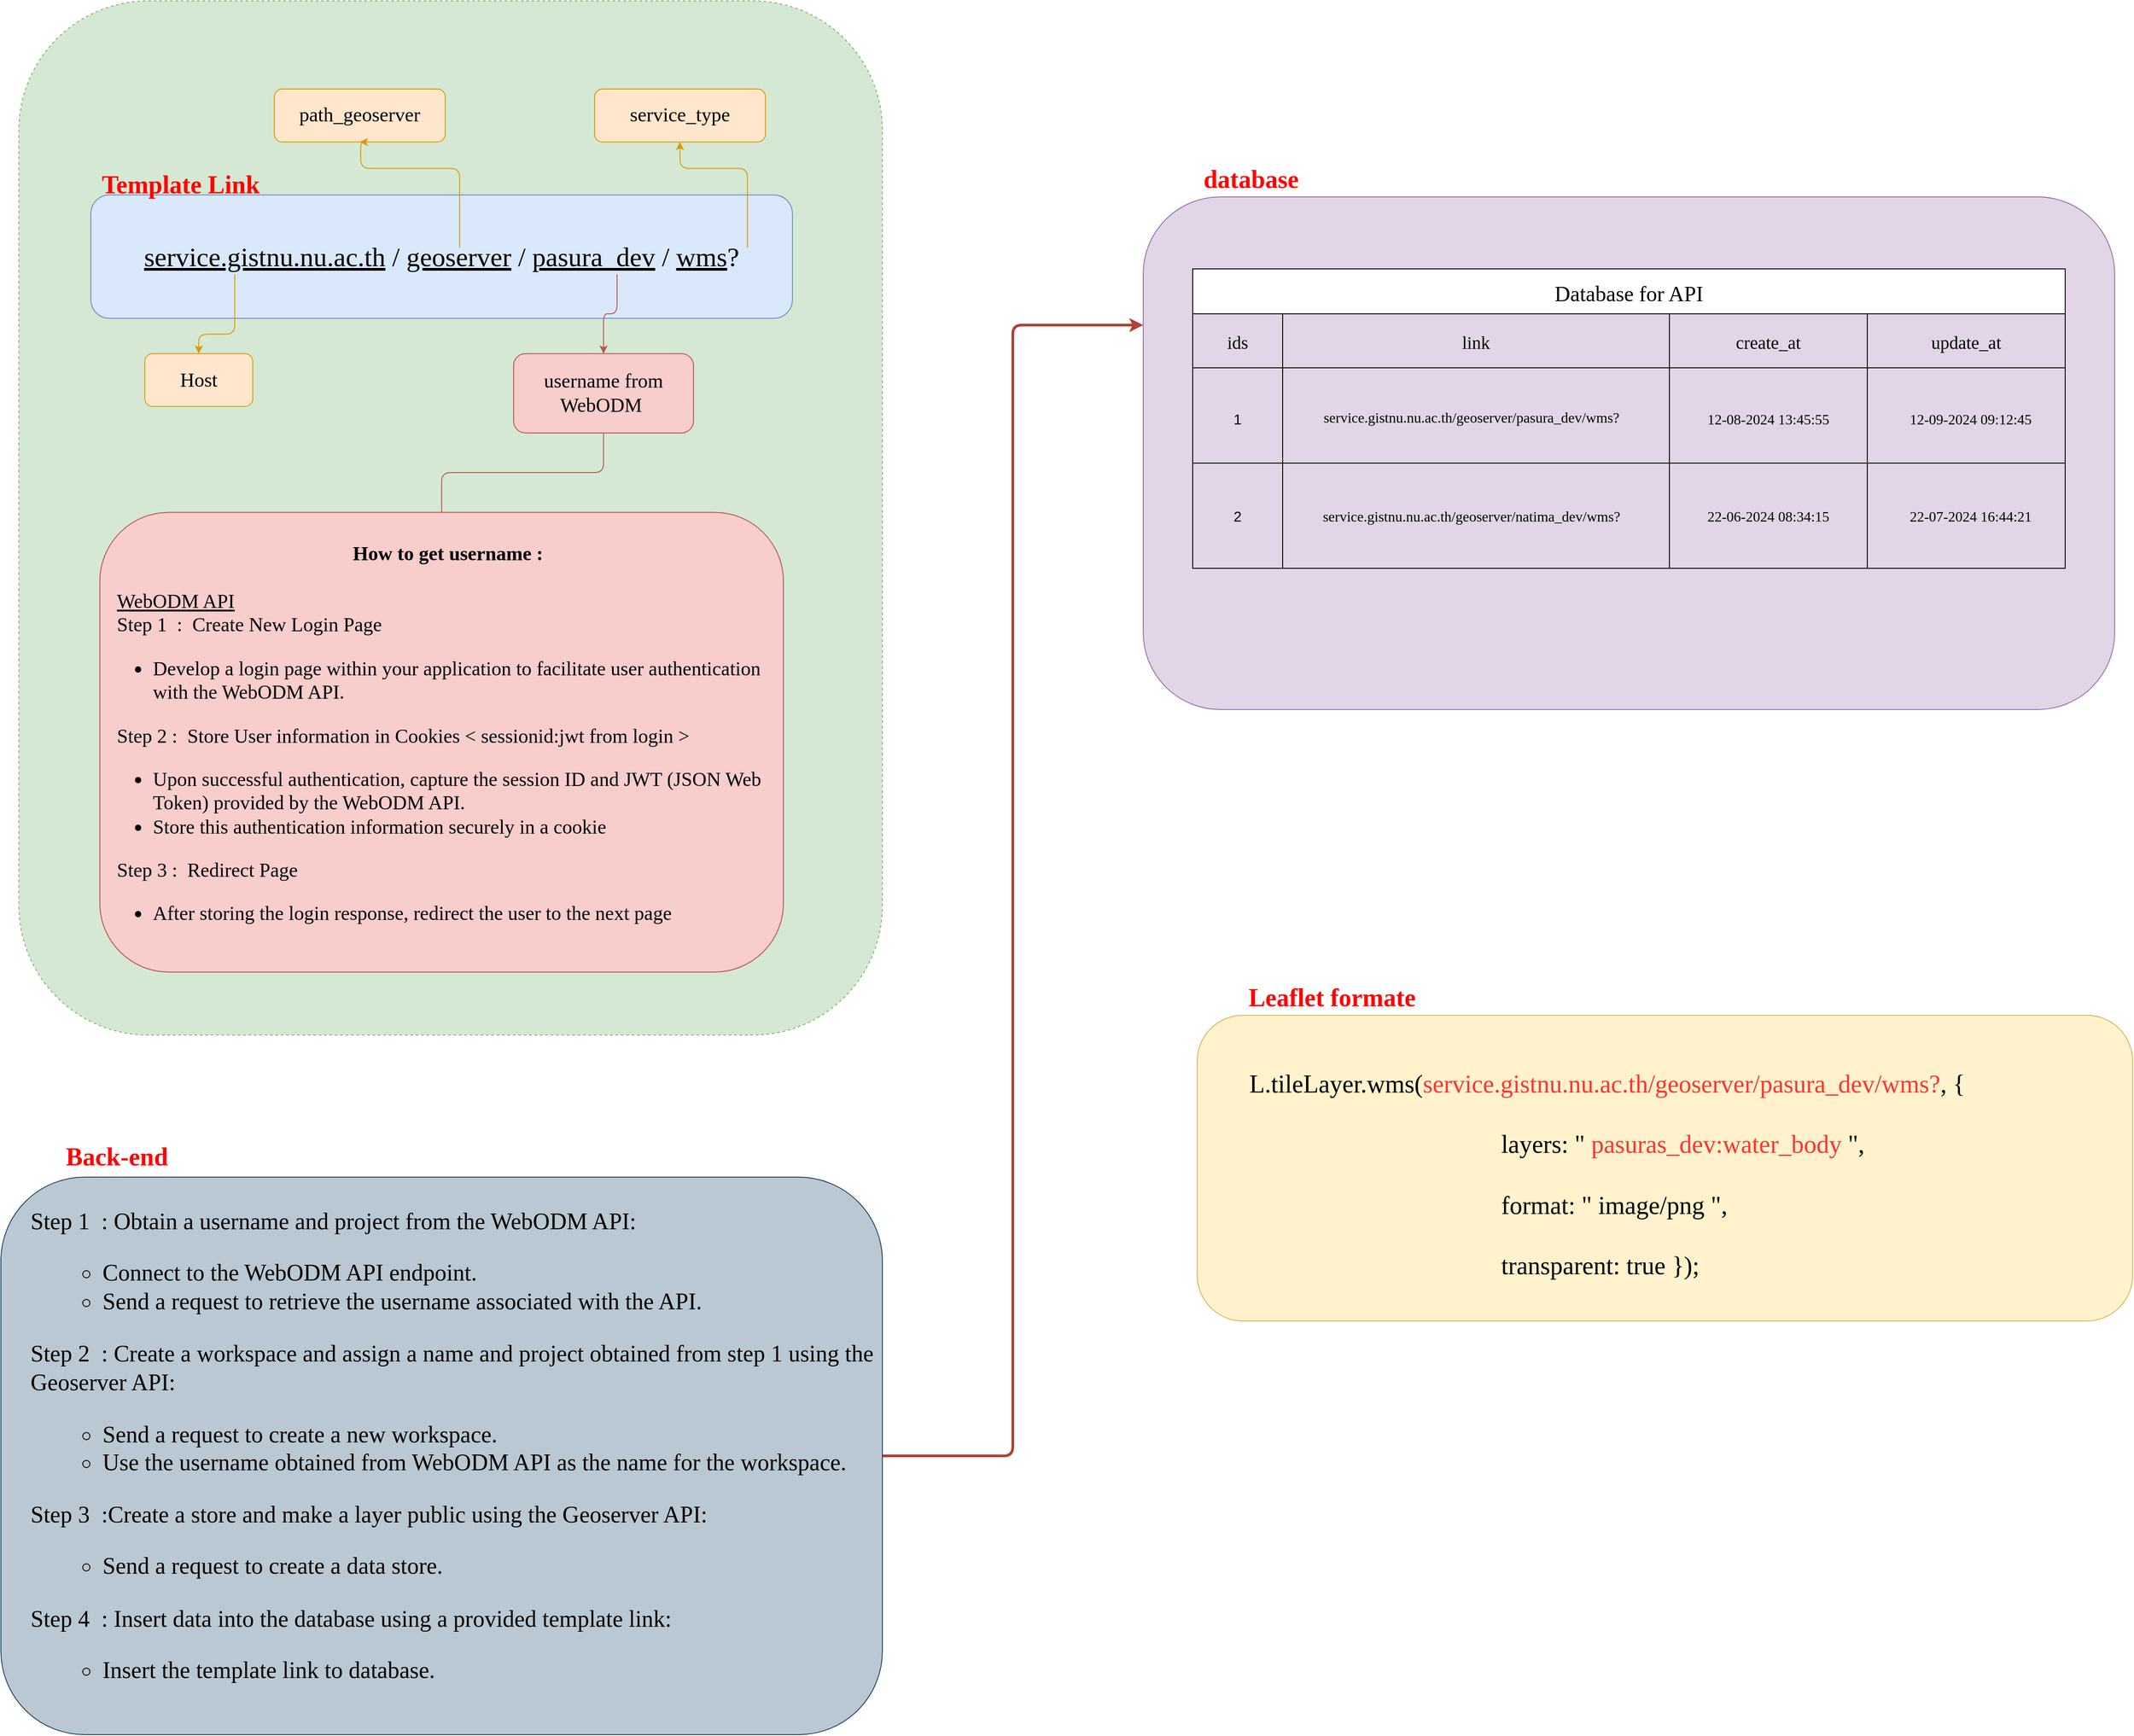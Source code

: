 <mxfile version="24.2.8" type="github">
  <diagram name="Page-1" id="D-a-eieVtsCvVFc8nxiY">
    <mxGraphModel dx="3004" dy="1317" grid="1" gridSize="10" guides="1" tooltips="1" connect="1" arrows="1" fold="1" page="1" pageScale="1" pageWidth="827" pageHeight="1169" math="0" shadow="0">
      <root>
        <mxCell id="0" />
        <mxCell id="1" parent="0" />
        <mxCell id="LGXkmmJbCQYHeZerWq-j-21" value="" style="group;fontFamily=K2D;fontSource=https%3A%2F%2Ffonts.googleapis.com%2Fcss%3Ffamily%3DK2D;" vertex="1" connectable="0" parent="1">
          <mxGeometry x="-50" y="32" width="960" height="1150" as="geometry" />
        </mxCell>
        <mxCell id="LGXkmmJbCQYHeZerWq-j-20" value="" style="rounded=1;whiteSpace=wrap;html=1;dashed=1;fillColor=#d5e8d4;strokeColor=#82b366;fontFamily=K2D;fontSource=https%3A%2F%2Ffonts.googleapis.com%2Fcss%3Ffamily%3DK2D;" vertex="1" parent="LGXkmmJbCQYHeZerWq-j-21">
          <mxGeometry width="960" height="1150" as="geometry" />
        </mxCell>
        <mxCell id="LGXkmmJbCQYHeZerWq-j-2" value="Host" style="rounded=1;whiteSpace=wrap;html=1;fillColor=#ffe6cc;strokeColor=#d79b00;fontFamily=K2D;fontSource=https%3A%2F%2Ffonts.googleapis.com%2Fcss%3Ffamily%3DK2D;fontSize=22;" vertex="1" parent="LGXkmmJbCQYHeZerWq-j-21">
          <mxGeometry x="140" y="392.212" width="120" height="58.832" as="geometry" />
        </mxCell>
        <mxCell id="LGXkmmJbCQYHeZerWq-j-3" value="path_geoserver" style="rounded=1;whiteSpace=wrap;html=1;fillColor=#ffe6cc;strokeColor=#d79b00;fontFamily=K2D;fontSource=https%3A%2F%2Ffonts.googleapis.com%2Fcss%3Ffamily%3DK2D;fontSize=22;" vertex="1" parent="LGXkmmJbCQYHeZerWq-j-21">
          <mxGeometry x="284" y="98.053" width="190" height="58.832" as="geometry" />
        </mxCell>
        <mxCell id="LGXkmmJbCQYHeZerWq-j-19" style="edgeStyle=orthogonalEdgeStyle;rounded=1;orthogonalLoop=1;jettySize=auto;html=1;fillColor=#f8cecc;strokeColor=#b85450;curved=0;endArrow=none;endFill=0;fontFamily=K2D;fontSource=https%3A%2F%2Ffonts.googleapis.com%2Fcss%3Ffamily%3DK2D;" edge="1" parent="LGXkmmJbCQYHeZerWq-j-21" source="LGXkmmJbCQYHeZerWq-j-4" target="LGXkmmJbCQYHeZerWq-j-18">
          <mxGeometry relative="1" as="geometry" />
        </mxCell>
        <mxCell id="LGXkmmJbCQYHeZerWq-j-4" value="username from WebODM&amp;nbsp;" style="rounded=1;whiteSpace=wrap;html=1;fillColor=#f8cecc;strokeColor=#b85450;fontFamily=K2D;fontSource=https%3A%2F%2Ffonts.googleapis.com%2Fcss%3Ffamily%3DK2D;fontSize=22;" vertex="1" parent="LGXkmmJbCQYHeZerWq-j-21">
          <mxGeometry x="550" y="392.212" width="200" height="88.248" as="geometry" />
        </mxCell>
        <mxCell id="LGXkmmJbCQYHeZerWq-j-5" value="service_type" style="rounded=1;whiteSpace=wrap;html=1;fillColor=#ffe6cc;strokeColor=#d79b00;fontFamily=K2D;fontSource=https%3A%2F%2Ffonts.googleapis.com%2Fcss%3Ffamily%3DK2D;fontSize=22;" vertex="1" parent="LGXkmmJbCQYHeZerWq-j-21">
          <mxGeometry x="640" y="98.053" width="190" height="58.832" as="geometry" />
        </mxCell>
        <mxCell id="LGXkmmJbCQYHeZerWq-j-12" value="" style="group;fontFamily=K2D;fontSource=https%3A%2F%2Ffonts.googleapis.com%2Fcss%3Ffamily%3DK2D;" vertex="1" connectable="0" parent="LGXkmmJbCQYHeZerWq-j-21">
          <mxGeometry x="80" y="215.717" width="780" height="137.274" as="geometry" />
        </mxCell>
        <mxCell id="LGXkmmJbCQYHeZerWq-j-1" value="&lt;font data-font-src=&quot;https://fonts.googleapis.com/css?family=K2D&quot; style=&quot;font-size: 30px;&quot;&gt;&lt;u&gt;service.gistnu.nu.ac.th&lt;/u&gt; / &lt;u&gt;geoserver&lt;/u&gt; / &lt;u&gt;pasura_dev&lt;/u&gt; / &lt;u&gt;wms&lt;/u&gt;?&lt;/font&gt;" style="rounded=1;whiteSpace=wrap;html=1;fillColor=#dae8fc;strokeColor=#6c8ebf;fontSize=30;fontFamily=K2D;fontSource=https%3A%2F%2Ffonts.googleapis.com%2Fcss%3Ffamily%3DK2D;" vertex="1" parent="LGXkmmJbCQYHeZerWq-j-12">
          <mxGeometry width="780" height="137.274" as="geometry" />
        </mxCell>
        <mxCell id="LGXkmmJbCQYHeZerWq-j-7" value="" style="rounded=1;whiteSpace=wrap;html=1;fillColor=none;dashed=1;strokeColor=none;fontFamily=K2D;fontSource=https%3A%2F%2Ffonts.googleapis.com%2Fcss%3Ffamily%3DK2D;" vertex="1" parent="LGXkmmJbCQYHeZerWq-j-12">
          <mxGeometry y="39.221" width="320" height="49.027" as="geometry" />
        </mxCell>
        <mxCell id="LGXkmmJbCQYHeZerWq-j-8" value="" style="rounded=1;whiteSpace=wrap;html=1;fillColor=none;dashed=1;strokeColor=none;fontFamily=K2D;fontSource=https%3A%2F%2Ffonts.googleapis.com%2Fcss%3Ffamily%3DK2D;" vertex="1" parent="LGXkmmJbCQYHeZerWq-j-12">
          <mxGeometry x="340" y="58.832" width="140" height="49.027" as="geometry" />
        </mxCell>
        <mxCell id="LGXkmmJbCQYHeZerWq-j-9" value="" style="rounded=1;whiteSpace=wrap;html=1;fillColor=none;dashed=1;strokeColor=none;fontFamily=K2D;fontSource=https%3A%2F%2Ffonts.googleapis.com%2Fcss%3Ffamily%3DK2D;" vertex="1" parent="LGXkmmJbCQYHeZerWq-j-12">
          <mxGeometry x="500" y="39.221" width="170" height="49.027" as="geometry" />
        </mxCell>
        <mxCell id="LGXkmmJbCQYHeZerWq-j-11" value="" style="rounded=1;whiteSpace=wrap;html=1;fillColor=none;dashed=1;strokeColor=none;fontFamily=K2D;fontSource=https%3A%2F%2Ffonts.googleapis.com%2Fcss%3Ffamily%3DK2D;" vertex="1" parent="LGXkmmJbCQYHeZerWq-j-12">
          <mxGeometry x="690" y="58.832" width="80" height="44.124" as="geometry" />
        </mxCell>
        <mxCell id="LGXkmmJbCQYHeZerWq-j-13" style="edgeStyle=orthogonalEdgeStyle;rounded=1;orthogonalLoop=1;jettySize=auto;html=1;exitX=0.5;exitY=1;exitDx=0;exitDy=0;curved=0;fillColor=#ffe6cc;strokeColor=#d79b00;fontFamily=K2D;fontSource=https%3A%2F%2Ffonts.googleapis.com%2Fcss%3Ffamily%3DK2D;" edge="1" parent="LGXkmmJbCQYHeZerWq-j-21" source="LGXkmmJbCQYHeZerWq-j-7" target="LGXkmmJbCQYHeZerWq-j-2">
          <mxGeometry relative="1" as="geometry">
            <Array as="points">
              <mxPoint x="240" y="370.641" />
              <mxPoint x="200" y="370.641" />
            </Array>
          </mxGeometry>
        </mxCell>
        <mxCell id="LGXkmmJbCQYHeZerWq-j-14" style="edgeStyle=orthogonalEdgeStyle;rounded=1;orthogonalLoop=1;jettySize=auto;html=1;exitX=0.5;exitY=0;exitDx=0;exitDy=0;fillColor=#ffe6cc;strokeColor=#d79b00;curved=0;entryX=0.5;entryY=1;entryDx=0;entryDy=0;fontFamily=K2D;fontSource=https%3A%2F%2Ffonts.googleapis.com%2Fcss%3Ffamily%3DK2D;" edge="1" parent="LGXkmmJbCQYHeZerWq-j-21" source="LGXkmmJbCQYHeZerWq-j-8" target="LGXkmmJbCQYHeZerWq-j-3">
          <mxGeometry relative="1" as="geometry">
            <Array as="points">
              <mxPoint x="490" y="186.301" />
              <mxPoint x="380" y="186.301" />
            </Array>
          </mxGeometry>
        </mxCell>
        <mxCell id="LGXkmmJbCQYHeZerWq-j-15" style="edgeStyle=orthogonalEdgeStyle;rounded=1;orthogonalLoop=1;jettySize=auto;html=1;exitX=0.5;exitY=1;exitDx=0;exitDy=0;curved=0;fillColor=#f8cecc;strokeColor=#b85450;fontFamily=K2D;fontSource=https%3A%2F%2Ffonts.googleapis.com%2Fcss%3Ffamily%3DK2D;" edge="1" parent="LGXkmmJbCQYHeZerWq-j-21" source="LGXkmmJbCQYHeZerWq-j-9" target="LGXkmmJbCQYHeZerWq-j-4">
          <mxGeometry relative="1" as="geometry" />
        </mxCell>
        <mxCell id="LGXkmmJbCQYHeZerWq-j-17" style="edgeStyle=orthogonalEdgeStyle;rounded=1;orthogonalLoop=1;jettySize=auto;html=1;exitX=0.5;exitY=0;exitDx=0;exitDy=0;entryX=0.5;entryY=1;entryDx=0;entryDy=0;curved=0;fillColor=#ffe6cc;strokeColor=#d79b00;fontFamily=K2D;fontSource=https%3A%2F%2Ffonts.googleapis.com%2Fcss%3Ffamily%3DK2D;" edge="1" parent="LGXkmmJbCQYHeZerWq-j-21" source="LGXkmmJbCQYHeZerWq-j-11" target="LGXkmmJbCQYHeZerWq-j-5">
          <mxGeometry relative="1" as="geometry">
            <Array as="points">
              <mxPoint x="810" y="186.301" />
              <mxPoint x="735" y="186.301" />
            </Array>
          </mxGeometry>
        </mxCell>
        <mxCell id="LGXkmmJbCQYHeZerWq-j-18" value="&lt;div style=&quot;&quot;&gt;&lt;b&gt;How to get username :&lt;/b&gt;&lt;/div&gt;&lt;div style=&quot;&quot;&gt;&lt;br&gt;&lt;/div&gt;&lt;div style=&quot;text-align: left;&quot;&gt;&lt;u&gt;WebODM API&lt;/u&gt;&lt;/div&gt;&lt;div style=&quot;text-align: left;&quot;&gt;Step 1 &amp;nbsp;: &amp;nbsp;Create New Login Page&lt;/div&gt;&lt;div style=&quot;text-align: left;&quot;&gt;&lt;ul&gt;&lt;li style=&quot;border: 0px solid rgb(227, 227, 227); box-sizing: border-box; --tw-border-spacing-x: 0; --tw-border-spacing-y: 0; --tw-translate-x: 0; --tw-translate-y: 0; --tw-rotate: 0; --tw-skew-x: 0; --tw-skew-y: 0; --tw-scale-x: 1; --tw-scale-y: 1; --tw-pan-x: ; --tw-pan-y: ; --tw-pinch-zoom: ; --tw-scroll-snap-strictness: proximity; --tw-gradient-from-position: ; --tw-gradient-via-position: ; --tw-gradient-to-position: ; --tw-ordinal: ; --tw-slashed-zero: ; --tw-numeric-figure: ; --tw-numeric-spacing: ; --tw-numeric-fraction: ; --tw-ring-inset: ; --tw-ring-offset-width: 0px; --tw-ring-offset-color: #fff; --tw-ring-color: rgba(69,89,164,0.5); --tw-ring-offset-shadow: 0 0 transparent; --tw-ring-shadow: 0 0 transparent; --tw-shadow: 0 0 transparent; --tw-shadow-colored: 0 0 transparent; --tw-blur: ; --tw-brightness: ; --tw-contrast: ; --tw-grayscale: ; --tw-hue-rotate: ; --tw-invert: ; --tw-saturate: ; --tw-sepia: ; --tw-drop-shadow: ; --tw-backdrop-blur: ; --tw-backdrop-brightness: ; --tw-backdrop-contrast: ; --tw-backdrop-grayscale: ; --tw-backdrop-hue-rotate: ; --tw-backdrop-invert: ; --tw-backdrop-opacity: ; --tw-backdrop-saturate: ; --tw-backdrop-sepia: ; --tw-contain-size: ; --tw-contain-layout: ; --tw-contain-paint: ; --tw-contain-style: ; margin-bottom: 0px; margin-top: 0px; padding-left: 0px;&quot;&gt;Develop a login page within your application to facilitate user authentication with the WebODM API.&lt;/li&gt;&lt;/ul&gt;&lt;/div&gt;&lt;div style=&quot;text-align: left;&quot;&gt;Step 2 : &amp;nbsp;Store User information in Cookies &amp;lt; sessionid:jwt from login &amp;gt;&lt;/div&gt;&lt;div style=&quot;text-align: left;&quot;&gt;&lt;ul&gt;&lt;li style=&quot;border: 0px solid rgb(227, 227, 227); box-sizing: border-box; --tw-border-spacing-x: 0; --tw-border-spacing-y: 0; --tw-translate-x: 0; --tw-translate-y: 0; --tw-rotate: 0; --tw-skew-x: 0; --tw-skew-y: 0; --tw-scale-x: 1; --tw-scale-y: 1; --tw-pan-x: ; --tw-pan-y: ; --tw-pinch-zoom: ; --tw-scroll-snap-strictness: proximity; --tw-gradient-from-position: ; --tw-gradient-via-position: ; --tw-gradient-to-position: ; --tw-ordinal: ; --tw-slashed-zero: ; --tw-numeric-figure: ; --tw-numeric-spacing: ; --tw-numeric-fraction: ; --tw-ring-inset: ; --tw-ring-offset-width: 0px; --tw-ring-offset-color: #fff; --tw-ring-color: rgba(69,89,164,0.5); --tw-ring-offset-shadow: 0 0 transparent; --tw-ring-shadow: 0 0 transparent; --tw-shadow: 0 0 transparent; --tw-shadow-colored: 0 0 transparent; --tw-blur: ; --tw-brightness: ; --tw-contrast: ; --tw-grayscale: ; --tw-hue-rotate: ; --tw-invert: ; --tw-saturate: ; --tw-sepia: ; --tw-drop-shadow: ; --tw-backdrop-blur: ; --tw-backdrop-brightness: ; --tw-backdrop-contrast: ; --tw-backdrop-grayscale: ; --tw-backdrop-hue-rotate: ; --tw-backdrop-invert: ; --tw-backdrop-opacity: ; --tw-backdrop-saturate: ; --tw-backdrop-sepia: ; --tw-contain-size: ; --tw-contain-layout: ; --tw-contain-paint: ; --tw-contain-style: ; margin-bottom: 0px; margin-top: 0px; padding-left: 0px;&quot;&gt;Upon successful authentication, capture the session ID and JWT (JSON Web Token) provided by the WebODM API.&lt;/li&gt;&lt;li style=&quot;border: 0px solid rgb(227, 227, 227); box-sizing: border-box; --tw-border-spacing-x: 0; --tw-border-spacing-y: 0; --tw-translate-x: 0; --tw-translate-y: 0; --tw-rotate: 0; --tw-skew-x: 0; --tw-skew-y: 0; --tw-scale-x: 1; --tw-scale-y: 1; --tw-pan-x: ; --tw-pan-y: ; --tw-pinch-zoom: ; --tw-scroll-snap-strictness: proximity; --tw-gradient-from-position: ; --tw-gradient-via-position: ; --tw-gradient-to-position: ; --tw-ordinal: ; --tw-slashed-zero: ; --tw-numeric-figure: ; --tw-numeric-spacing: ; --tw-numeric-fraction: ; --tw-ring-inset: ; --tw-ring-offset-width: 0px; --tw-ring-offset-color: #fff; --tw-ring-color: rgba(69,89,164,0.5); --tw-ring-offset-shadow: 0 0 transparent; --tw-ring-shadow: 0 0 transparent; --tw-shadow: 0 0 transparent; --tw-shadow-colored: 0 0 transparent; --tw-blur: ; --tw-brightness: ; --tw-contrast: ; --tw-grayscale: ; --tw-hue-rotate: ; --tw-invert: ; --tw-saturate: ; --tw-sepia: ; --tw-drop-shadow: ; --tw-backdrop-blur: ; --tw-backdrop-brightness: ; --tw-backdrop-contrast: ; --tw-backdrop-grayscale: ; --tw-backdrop-hue-rotate: ; --tw-backdrop-invert: ; --tw-backdrop-opacity: ; --tw-backdrop-saturate: ; --tw-backdrop-sepia: ; --tw-contain-size: ; --tw-contain-layout: ; --tw-contain-paint: ; --tw-contain-style: ; margin-bottom: 0px; margin-top: 0px; padding-left: 0px;&quot;&gt;Store this authentication information securely in a cookie&lt;/li&gt;&lt;/ul&gt;&lt;/div&gt;&lt;div style=&quot;text-align: left;&quot;&gt;Step 3 : &amp;nbsp;Redirect Page&lt;/div&gt;&lt;div style=&quot;text-align: left;&quot;&gt;&lt;ul&gt;&lt;li&gt;After storing the login response, redirect the user to the next page&lt;br&gt;&lt;/li&gt;&lt;/ul&gt;&lt;/div&gt;" style="rounded=1;whiteSpace=wrap;html=1;fillColor=#f8cecc;strokeColor=#b85450;fontFamily=K2D;fontSource=https%3A%2F%2Ffonts.googleapis.com%2Fcss%3Ffamily%3DK2D;fontSize=22;spacingLeft=18;spacingTop=4;spacingRight=4;" vertex="1" parent="LGXkmmJbCQYHeZerWq-j-21">
          <mxGeometry x="90" y="568.71" width="760" height="511.29" as="geometry" />
        </mxCell>
        <mxCell id="LGXkmmJbCQYHeZerWq-j-24" value="&lt;font data-font-src=&quot;https://fonts.googleapis.com/css?family=K2D&quot;&gt;&lt;font data-font-src=&quot;https://fonts.googleapis.com/css?family=K2D&quot; style=&quot;font-size: 28px;&quot;&gt;Template&amp;nbsp;&lt;/font&gt;&lt;span style=&quot;font-size: 28px;&quot;&gt;Link&lt;/span&gt;&lt;/font&gt;" style="text;html=1;align=center;verticalAlign=middle;whiteSpace=wrap;rounded=1;fillColor=none;strokeColor=none;fontColor=#FF0000;fontStyle=1;fontFamily=K2D;fontSource=https%3A%2F%2Ffonts.googleapis.com%2Fcss%3Ffamily%3DK2D;" vertex="1" parent="LGXkmmJbCQYHeZerWq-j-21">
          <mxGeometry x="80" y="184.34" width="200" height="39.221" as="geometry" />
        </mxCell>
        <mxCell id="LGXkmmJbCQYHeZerWq-j-107" value="" style="group" vertex="1" connectable="0" parent="1">
          <mxGeometry x="1260" y="1120" width="1040" height="380" as="geometry" />
        </mxCell>
        <mxCell id="LGXkmmJbCQYHeZerWq-j-23" value="&lt;br&gt;&lt;div&gt;&lt;font&gt;&lt;span style=&quot;font-size: 28px;&quot;&gt;&lt;div&gt;&amp;nbsp; &amp;nbsp; &amp;nbsp; &amp;nbsp; L.tileLayer.wms(&lt;font color=&quot;#ff3333&quot;&gt;service.gistnu.nu.ac.th/geoserver/pasura_dev/wms?&lt;/font&gt;, {&lt;/div&gt;&lt;div&gt;&lt;br&gt;&lt;/div&gt;&lt;div&gt;&amp;nbsp; &amp;nbsp; &amp;nbsp;&lt;span style=&quot;white-space: pre;&quot;&gt;&#x9;&lt;span style=&quot;white-space: pre;&quot;&gt;&#x9;&lt;span style=&quot;white-space: pre;&quot;&gt;&#x9;&lt;span style=&quot;white-space: pre;&quot;&gt;&#x9;&lt;span style=&quot;white-space: pre;&quot;&gt;&#x9;&lt;span style=&quot;white-space: pre;&quot;&gt;&#x9;&lt;/span&gt;&lt;/span&gt;&lt;/span&gt;&lt;/span&gt;&lt;/span&gt;&lt;/span&gt;layers: &quot; &lt;font color=&quot;#ff3333&quot;&gt;pasuras_dev:water_body&lt;/font&gt; &quot;,&lt;/div&gt;&lt;div&gt;&lt;br&gt;&lt;/div&gt;&lt;/span&gt;&lt;span style=&quot;font-size: 28px;&quot;&gt;&lt;div&gt;&lt;span style=&quot;white-space: pre;&quot;&gt;&lt;span style=&quot;white-space: pre;&quot;&gt;&lt;span style=&quot;white-space: pre;&quot;&gt;&lt;span style=&quot;white-space: pre;&quot;&gt;&#x9;&lt;span style=&quot;white-space: pre;&quot;&gt;&#x9;&lt;span style=&quot;white-space: pre;&quot;&gt;&#x9;&lt;span style=&quot;white-space: pre;&quot;&gt;&#x9;&lt;span style=&quot;white-space: pre;&quot;&gt;&#x9;&lt;span style=&quot;white-space: pre;&quot;&gt;&#x9;&lt;/span&gt;&lt;/span&gt;&lt;/span&gt;&lt;/span&gt;&lt;/span&gt;&lt;/span&gt;&lt;/span&gt;&lt;/span&gt;&lt;/span&gt;format: &quot; image/png &quot;,&lt;/div&gt;&lt;div&gt;&amp;nbsp;&amp;nbsp;&lt;/div&gt;&lt;div&gt;&amp;nbsp; &lt;span style=&quot;white-space: pre;&quot;&gt;&#x9;&lt;span style=&quot;white-space: pre;&quot;&gt;&#x9;&lt;span style=&quot;white-space: pre;&quot;&gt;&#x9;&lt;span style=&quot;white-space: pre;&quot;&gt;&#x9;&lt;span style=&quot;white-space: pre;&quot;&gt;&#x9;&lt;span style=&quot;white-space: pre;&quot;&gt;&#x9;&lt;/span&gt;&lt;/span&gt;&lt;/span&gt;&lt;/span&gt;&lt;/span&gt;&lt;/span&gt;transparent: true });&lt;/div&gt;&lt;/span&gt;&lt;/font&gt;&lt;/div&gt;" style="rounded=1;whiteSpace=wrap;html=1;fillColor=#fff2cc;strokeColor=#d6b656;fontFamily=K2D;fontSource=https%3A%2F%2Ffonts.googleapis.com%2Fcss%3Ffamily%3DK2D;align=left;" vertex="1" parent="LGXkmmJbCQYHeZerWq-j-107">
          <mxGeometry y="40" width="1040" height="340" as="geometry" />
        </mxCell>
        <mxCell id="LGXkmmJbCQYHeZerWq-j-106" value="&lt;span style=&quot;font-size: 28px;&quot;&gt;Leaflet formate&lt;/span&gt;" style="text;html=1;align=center;verticalAlign=middle;whiteSpace=wrap;rounded=1;fillColor=none;strokeColor=none;fontColor=#FF0000;fontStyle=1;fontFamily=K2D;fontSource=https%3A%2F%2Ffonts.googleapis.com%2Fcss%3Ffamily%3DK2D;" vertex="1" parent="LGXkmmJbCQYHeZerWq-j-107">
          <mxGeometry x="30" width="240" height="40" as="geometry" />
        </mxCell>
        <mxCell id="LGXkmmJbCQYHeZerWq-j-109" value="" style="group" vertex="1" connectable="0" parent="1">
          <mxGeometry x="1200" y="210" width="1080" height="610" as="geometry" />
        </mxCell>
        <mxCell id="LGXkmmJbCQYHeZerWq-j-105" value="" style="group" vertex="1" connectable="0" parent="LGXkmmJbCQYHeZerWq-j-109">
          <mxGeometry y="40" width="1080" height="570" as="geometry" />
        </mxCell>
        <mxCell id="LGXkmmJbCQYHeZerWq-j-22" value="&lt;div&gt;&lt;font&gt;&lt;span style=&quot;font-size: 11px;&quot;&gt;&lt;br&gt;&lt;/span&gt;&lt;/font&gt;&lt;/div&gt;&lt;div&gt;&lt;font style=&quot;font-size: 28px;&quot;&gt;&lt;span style=&quot;&quot;&gt;&lt;br&gt;&lt;/span&gt;&lt;/font&gt;&lt;/div&gt;" style="rounded=1;whiteSpace=wrap;html=1;verticalAlign=top;fontFamily=K2D;fontSource=https%3A%2F%2Ffonts.googleapis.com%2Fcss%3Ffamily%3DK2D;fillColor=#e1d5e7;strokeColor=#9673a6;" vertex="1" parent="LGXkmmJbCQYHeZerWq-j-105">
          <mxGeometry width="1080" height="570" as="geometry" />
        </mxCell>
        <mxCell id="LGXkmmJbCQYHeZerWq-j-46" value="Database for API" style="shape=table;childLayout=tableLayout;startSize=50;collapsible=0;recursiveResize=0;expand=0;fontSize=24;fontFamily=K2D;fontSource=https%3A%2F%2Ffonts.googleapis.com%2Fcss%3Ffamily%3DK2D;" vertex="1" parent="LGXkmmJbCQYHeZerWq-j-105">
          <mxGeometry x="55" y="80" width="970" height="333" as="geometry" />
        </mxCell>
        <mxCell id="LGXkmmJbCQYHeZerWq-j-47" value="" style="shape=tableRow;horizontal=0;swimlaneHead=0;swimlaneBody=0;top=0;left=0;strokeColor=inherit;bottom=0;right=0;dropTarget=0;fontStyle=0;fillColor=none;points=[[0,0.5],[1,0.5]];portConstraint=eastwest;startSize=0;collapsible=0;recursiveResize=0;expand=0;fontSize=16;fontFamily=K2D;fontSource=https%3A%2F%2Ffonts.googleapis.com%2Fcss%3Ffamily%3DK2D;" vertex="1" parent="LGXkmmJbCQYHeZerWq-j-46">
          <mxGeometry y="50" width="970" height="166" as="geometry" />
        </mxCell>
        <mxCell id="LGXkmmJbCQYHeZerWq-j-48" value="ids" style="swimlane;swimlaneHead=0;swimlaneBody=0;fontStyle=0;strokeColor=inherit;connectable=0;fillColor=none;startSize=60;collapsible=0;recursiveResize=0;expand=0;fontSize=20;fontFamily=K2D;fontSource=https%3A%2F%2Ffonts.googleapis.com%2Fcss%3Ffamily%3DK2D;" vertex="1" parent="LGXkmmJbCQYHeZerWq-j-47">
          <mxGeometry width="100" height="166" as="geometry">
            <mxRectangle width="100" height="166" as="alternateBounds" />
          </mxGeometry>
        </mxCell>
        <mxCell id="LGXkmmJbCQYHeZerWq-j-95" value="&lt;font style=&quot;font-size: 16px;&quot;&gt;1&lt;/font&gt;" style="text;html=1;align=center;verticalAlign=middle;whiteSpace=wrap;rounded=0;fontSize=13;" vertex="1" parent="LGXkmmJbCQYHeZerWq-j-48">
          <mxGeometry y="101.5" width="100" height="30" as="geometry" />
        </mxCell>
        <mxCell id="LGXkmmJbCQYHeZerWq-j-49" value="link" style="swimlane;swimlaneHead=0;swimlaneBody=0;fontStyle=0;strokeColor=inherit;connectable=0;fillColor=none;startSize=60;collapsible=0;recursiveResize=0;expand=0;fontSize=20;fontFamily=K2D;fontSource=https%3A%2F%2Ffonts.googleapis.com%2Fcss%3Ffamily%3DK2D;" vertex="1" parent="LGXkmmJbCQYHeZerWq-j-47">
          <mxGeometry x="100" width="430" height="166" as="geometry">
            <mxRectangle width="430" height="166" as="alternateBounds" />
          </mxGeometry>
        </mxCell>
        <mxCell id="LGXkmmJbCQYHeZerWq-j-98" value="&lt;font style=&quot;font-size: 16px;&quot;&gt;&lt;span style=&quot;font-family: K2D;&quot;&gt;service.gistnu.nu.ac.th&lt;/span&gt;&lt;span style=&quot;font-family: K2D;&quot;&gt;/&lt;/span&gt;&lt;span style=&quot;font-family: K2D;&quot;&gt;geoserver&lt;/span&gt;&lt;span style=&quot;font-family: K2D;&quot;&gt;/&lt;/span&gt;&lt;span style=&quot;font-family: K2D;&quot;&gt;pasura_dev&lt;/span&gt;&lt;span style=&quot;font-family: K2D;&quot;&gt;/&lt;/span&gt;&lt;span style=&quot;font-family: K2D;&quot;&gt;wms&lt;/span&gt;&lt;span style=&quot;font-family: K2D;&quot;&gt;?&lt;/span&gt;&lt;/font&gt;" style="text;html=1;align=center;verticalAlign=middle;whiteSpace=wrap;rounded=0;fontSize=13;" vertex="1" parent="LGXkmmJbCQYHeZerWq-j-49">
          <mxGeometry y="100" width="420" height="30" as="geometry" />
        </mxCell>
        <mxCell id="LGXkmmJbCQYHeZerWq-j-50" value="create_at" style="swimlane;swimlaneHead=0;swimlaneBody=0;fontStyle=0;strokeColor=inherit;connectable=0;fillColor=none;startSize=60;collapsible=0;recursiveResize=0;expand=0;fontSize=20;fontFamily=K2D;fontSource=https%3A%2F%2Ffonts.googleapis.com%2Fcss%3Ffamily%3DK2D;" vertex="1" parent="LGXkmmJbCQYHeZerWq-j-47">
          <mxGeometry x="530" width="220" height="166" as="geometry">
            <mxRectangle width="220" height="166" as="alternateBounds" />
          </mxGeometry>
        </mxCell>
        <mxCell id="LGXkmmJbCQYHeZerWq-j-100" value="&lt;font size=&quot;3&quot; face=&quot;K2D&quot;&gt;12-08-2024 13:45:55&lt;/font&gt;" style="text;html=1;align=center;verticalAlign=middle;whiteSpace=wrap;rounded=0;fontSize=13;" vertex="1" parent="LGXkmmJbCQYHeZerWq-j-50">
          <mxGeometry x="25" y="101.5" width="170" height="30" as="geometry" />
        </mxCell>
        <mxCell id="LGXkmmJbCQYHeZerWq-j-87" value="update_at" style="swimlane;swimlaneHead=0;swimlaneBody=0;fontStyle=0;strokeColor=inherit;connectable=0;fillColor=none;startSize=60;collapsible=0;recursiveResize=0;expand=0;fontSize=20;fontFamily=K2D;fontSource=https%3A%2F%2Ffonts.googleapis.com%2Fcss%3Ffamily%3DK2D;" vertex="1" parent="LGXkmmJbCQYHeZerWq-j-47">
          <mxGeometry x="750" width="220" height="166" as="geometry">
            <mxRectangle width="220" height="166" as="alternateBounds" />
          </mxGeometry>
        </mxCell>
        <mxCell id="LGXkmmJbCQYHeZerWq-j-103" value="&lt;font size=&quot;3&quot; face=&quot;K2D&quot;&gt;12-09-2024 09:12:45&lt;/font&gt;" style="text;html=1;align=center;verticalAlign=middle;whiteSpace=wrap;rounded=0;fontSize=13;" vertex="1" parent="LGXkmmJbCQYHeZerWq-j-87">
          <mxGeometry x="30" y="101.5" width="170" height="30" as="geometry" />
        </mxCell>
        <mxCell id="LGXkmmJbCQYHeZerWq-j-51" value="" style="shape=tableRow;horizontal=0;swimlaneHead=0;swimlaneBody=0;top=0;left=0;strokeColor=inherit;bottom=0;right=0;dropTarget=0;fontStyle=0;fillColor=none;points=[[0,0.5],[1,0.5]];portConstraint=eastwest;startSize=0;collapsible=0;recursiveResize=0;expand=0;fontSize=16;fontFamily=K2D;fontSource=https%3A%2F%2Ffonts.googleapis.com%2Fcss%3Ffamily%3DK2D;" vertex="1" parent="LGXkmmJbCQYHeZerWq-j-46">
          <mxGeometry y="216" width="970" height="117" as="geometry" />
        </mxCell>
        <mxCell id="LGXkmmJbCQYHeZerWq-j-52" value="" style="swimlane;swimlaneHead=0;swimlaneBody=0;fontStyle=0;connectable=0;strokeColor=inherit;fillColor=none;startSize=0;collapsible=0;recursiveResize=0;expand=0;fontSize=16;fontFamily=K2D;fontSource=https%3A%2F%2Ffonts.googleapis.com%2Fcss%3Ffamily%3DK2D;" vertex="1" parent="LGXkmmJbCQYHeZerWq-j-51">
          <mxGeometry width="100" height="117" as="geometry">
            <mxRectangle width="100" height="117" as="alternateBounds" />
          </mxGeometry>
        </mxCell>
        <mxCell id="LGXkmmJbCQYHeZerWq-j-97" value="&lt;font style=&quot;font-size: 16px;&quot;&gt;2&lt;/font&gt;" style="text;html=1;align=center;verticalAlign=middle;whiteSpace=wrap;rounded=0;fontSize=13;" vertex="1" parent="LGXkmmJbCQYHeZerWq-j-52">
          <mxGeometry y="43.5" width="100" height="30" as="geometry" />
        </mxCell>
        <mxCell id="LGXkmmJbCQYHeZerWq-j-53" value="" style="swimlane;swimlaneHead=0;swimlaneBody=0;fontStyle=0;connectable=0;strokeColor=inherit;fillColor=none;startSize=0;collapsible=0;recursiveResize=0;expand=0;fontSize=20;fontFamily=K2D;fontSource=https%3A%2F%2Ffonts.googleapis.com%2Fcss%3Ffamily%3DK2D;" vertex="1" parent="LGXkmmJbCQYHeZerWq-j-51">
          <mxGeometry x="100" width="430" height="117" as="geometry">
            <mxRectangle width="430" height="117" as="alternateBounds" />
          </mxGeometry>
        </mxCell>
        <mxCell id="LGXkmmJbCQYHeZerWq-j-99" value="&lt;font style=&quot;font-size: 16px;&quot;&gt;&lt;span style=&quot;font-family: K2D;&quot;&gt;service.gistnu.nu.ac.th&lt;/span&gt;&lt;span style=&quot;font-family: K2D;&quot;&gt;/&lt;/span&gt;&lt;span style=&quot;font-family: K2D;&quot;&gt;geoserver&lt;/span&gt;&lt;span style=&quot;font-family: K2D;&quot;&gt;/natima&lt;/span&gt;&lt;span style=&quot;font-family: K2D;&quot;&gt;_dev&lt;/span&gt;&lt;span style=&quot;font-family: K2D;&quot;&gt;/&lt;/span&gt;&lt;span style=&quot;font-family: K2D;&quot;&gt;wms&lt;/span&gt;&lt;span style=&quot;font-family: K2D;&quot;&gt;?&lt;/span&gt;&lt;/font&gt;" style="text;html=1;align=center;verticalAlign=middle;whiteSpace=wrap;rounded=0;fontSize=13;" vertex="1" parent="LGXkmmJbCQYHeZerWq-j-53">
          <mxGeometry y="43.5" width="420" height="30" as="geometry" />
        </mxCell>
        <mxCell id="LGXkmmJbCQYHeZerWq-j-54" value="" style="swimlane;swimlaneHead=0;swimlaneBody=0;fontStyle=0;connectable=0;strokeColor=inherit;fillColor=none;startSize=0;collapsible=0;recursiveResize=0;expand=0;fontSize=20;fontFamily=K2D;fontSource=https%3A%2F%2Ffonts.googleapis.com%2Fcss%3Ffamily%3DK2D;" vertex="1" parent="LGXkmmJbCQYHeZerWq-j-51">
          <mxGeometry x="530" width="220" height="117" as="geometry">
            <mxRectangle width="220" height="117" as="alternateBounds" />
          </mxGeometry>
        </mxCell>
        <mxCell id="LGXkmmJbCQYHeZerWq-j-102" value="&lt;font size=&quot;3&quot; face=&quot;K2D&quot;&gt;22-06-2024 08:34:15&lt;/font&gt;" style="text;html=1;align=center;verticalAlign=middle;whiteSpace=wrap;rounded=0;fontSize=13;" vertex="1" parent="LGXkmmJbCQYHeZerWq-j-54">
          <mxGeometry x="25" y="43.5" width="170" height="30" as="geometry" />
        </mxCell>
        <mxCell id="LGXkmmJbCQYHeZerWq-j-88" style="swimlane;swimlaneHead=0;swimlaneBody=0;fontStyle=0;connectable=0;strokeColor=inherit;fillColor=none;startSize=0;collapsible=0;recursiveResize=0;expand=0;fontSize=20;fontFamily=K2D;fontSource=https%3A%2F%2Ffonts.googleapis.com%2Fcss%3Ffamily%3DK2D;" vertex="1" parent="LGXkmmJbCQYHeZerWq-j-51">
          <mxGeometry x="750" width="220" height="117" as="geometry">
            <mxRectangle width="220" height="117" as="alternateBounds" />
          </mxGeometry>
        </mxCell>
        <mxCell id="LGXkmmJbCQYHeZerWq-j-104" value="&lt;font size=&quot;3&quot; face=&quot;K2D&quot;&gt;22-07-2024 16:44:21&lt;/font&gt;" style="text;html=1;align=center;verticalAlign=middle;whiteSpace=wrap;rounded=0;fontSize=13;" vertex="1" parent="LGXkmmJbCQYHeZerWq-j-88">
          <mxGeometry x="30" y="43.5" width="170" height="30" as="geometry" />
        </mxCell>
        <mxCell id="LGXkmmJbCQYHeZerWq-j-108" value="&lt;span style=&quot;font-size: 28px;&quot;&gt;database&lt;/span&gt;" style="text;html=1;align=center;verticalAlign=middle;whiteSpace=wrap;rounded=1;fillColor=none;strokeColor=none;fontColor=#FF0000;fontStyle=1;fontFamily=K2D;fontSource=https%3A%2F%2Ffonts.googleapis.com%2Fcss%3Ffamily%3DK2D;" vertex="1" parent="LGXkmmJbCQYHeZerWq-j-109">
          <mxGeometry width="240" height="40" as="geometry" />
        </mxCell>
        <mxCell id="LGXkmmJbCQYHeZerWq-j-113" style="edgeStyle=orthogonalEdgeStyle;rounded=1;orthogonalLoop=1;jettySize=auto;html=1;entryX=0;entryY=0.25;entryDx=0;entryDy=0;curved=0;fillColor=#fad9d5;strokeColor=#ae4132;strokeWidth=3;" edge="1" parent="1" source="LGXkmmJbCQYHeZerWq-j-110" target="LGXkmmJbCQYHeZerWq-j-22">
          <mxGeometry relative="1" as="geometry" />
        </mxCell>
        <mxCell id="LGXkmmJbCQYHeZerWq-j-114" value="" style="group" vertex="1" connectable="0" parent="1">
          <mxGeometry x="-70" y="1300" width="980" height="660" as="geometry" />
        </mxCell>
        <mxCell id="LGXkmmJbCQYHeZerWq-j-110" value="&lt;font style=&quot;font-size: 26px;&quot;&gt;Step 1 &amp;nbsp;:&amp;nbsp;Obtain a username and project from the WebODM API:&lt;br&gt;&lt;/font&gt;&lt;ol style=&quot;font-size: 26px;&quot;&gt;&lt;ul&gt;&lt;li&gt;&lt;font style=&quot;font-size: 26px;&quot;&gt;Connect to the WebODM API endpoint.&lt;br&gt;&lt;/font&gt;&lt;/li&gt;&lt;li&gt;&lt;font style=&quot;font-size: 26px;&quot;&gt;Send a request to retrieve the username associated with the API.&lt;/font&gt;&lt;/li&gt;&lt;/ul&gt;&lt;/ol&gt;&lt;font style=&quot;font-size: 26px;&quot;&gt;Step 2 &amp;nbsp;:&amp;nbsp;Create a workspace and assign a name and project obtained from step 1 using the Geoserver API:&lt;br&gt;&lt;/font&gt;&lt;ol style=&quot;font-size: 26px;&quot;&gt;&lt;ul&gt;&lt;li&gt;&lt;font style=&quot;font-size: 26px;&quot;&gt;Send a request to create a new workspace.&lt;br&gt;&lt;/font&gt;&lt;/li&gt;&lt;li&gt;&lt;font style=&quot;font-size: 26px;&quot;&gt;Use the username obtained from WebODM API as the name for the workspace.&lt;br&gt;&lt;/font&gt;&lt;/li&gt;&lt;/ul&gt;&lt;/ol&gt;&lt;font style=&quot;font-size: 26px;&quot;&gt;Step 3 &amp;nbsp;:Create a store and make a layer public using the Geoserver API:&lt;br&gt;&lt;/font&gt;&lt;ol style=&quot;font-size: 26px;&quot;&gt;&lt;ul&gt;&lt;li&gt;&lt;font style=&quot;font-size: 26px;&quot;&gt;Send a request to create a data store.&lt;/font&gt;&lt;/li&gt;&lt;/ul&gt;&lt;/ol&gt;&lt;font style=&quot;font-size: 26px;&quot;&gt;Step 4 &amp;nbsp;:&amp;nbsp;Insert data into the database using a provided template link:&lt;br&gt;&lt;/font&gt;&lt;ol style=&quot;font-size: 26px;&quot;&gt;&lt;ul&gt;&lt;li style=&quot;border: 0px solid rgb(227, 227, 227); box-sizing: border-box; margin-bottom: 0px; margin-top: 0px; padding-left: 0px;&quot;&gt;&lt;font style=&quot;font-size: 26px;&quot;&gt;Insert&amp;nbsp;the template link to database.&lt;/font&gt;&lt;/li&gt;&lt;/ul&gt;&lt;/ol&gt;" style="rounded=1;whiteSpace=wrap;html=1;fillColor=#bac8d3;strokeColor=#23445d;fontFamily=K2D;fontSource=https%3A%2F%2Ffonts.googleapis.com%2Fcss%3Ffamily%3DK2D;fontSize=27;align=left;spacingLeft=31;verticalAlign=top;spacingTop=26;" vertex="1" parent="LGXkmmJbCQYHeZerWq-j-114">
          <mxGeometry y="40" width="980" height="620" as="geometry" />
        </mxCell>
        <mxCell id="LGXkmmJbCQYHeZerWq-j-111" value="&lt;span style=&quot;font-size: 28px;&quot;&gt;Back-end&lt;/span&gt;" style="text;html=1;align=center;verticalAlign=middle;whiteSpace=wrap;rounded=1;fillColor=none;strokeColor=none;fontColor=#FF0000;fontStyle=1;fontFamily=K2D;fontSource=https%3A%2F%2Ffonts.googleapis.com%2Fcss%3Ffamily%3DK2D;" vertex="1" parent="LGXkmmJbCQYHeZerWq-j-114">
          <mxGeometry x="-0.003" width="258.462" height="33.016" as="geometry" />
        </mxCell>
      </root>
    </mxGraphModel>
  </diagram>
</mxfile>
